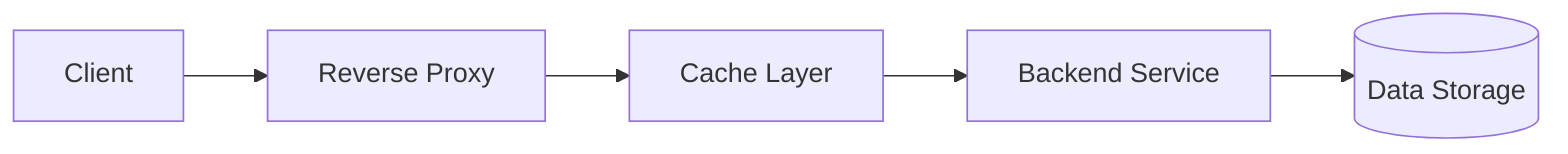 flowchart LR
    Client --> Proxy[Reverse Proxy]
    Proxy --> Cache[Cache Layer]
    Cache --> Backend[Backend Service]
    Backend --> Storage[(Data Storage)]